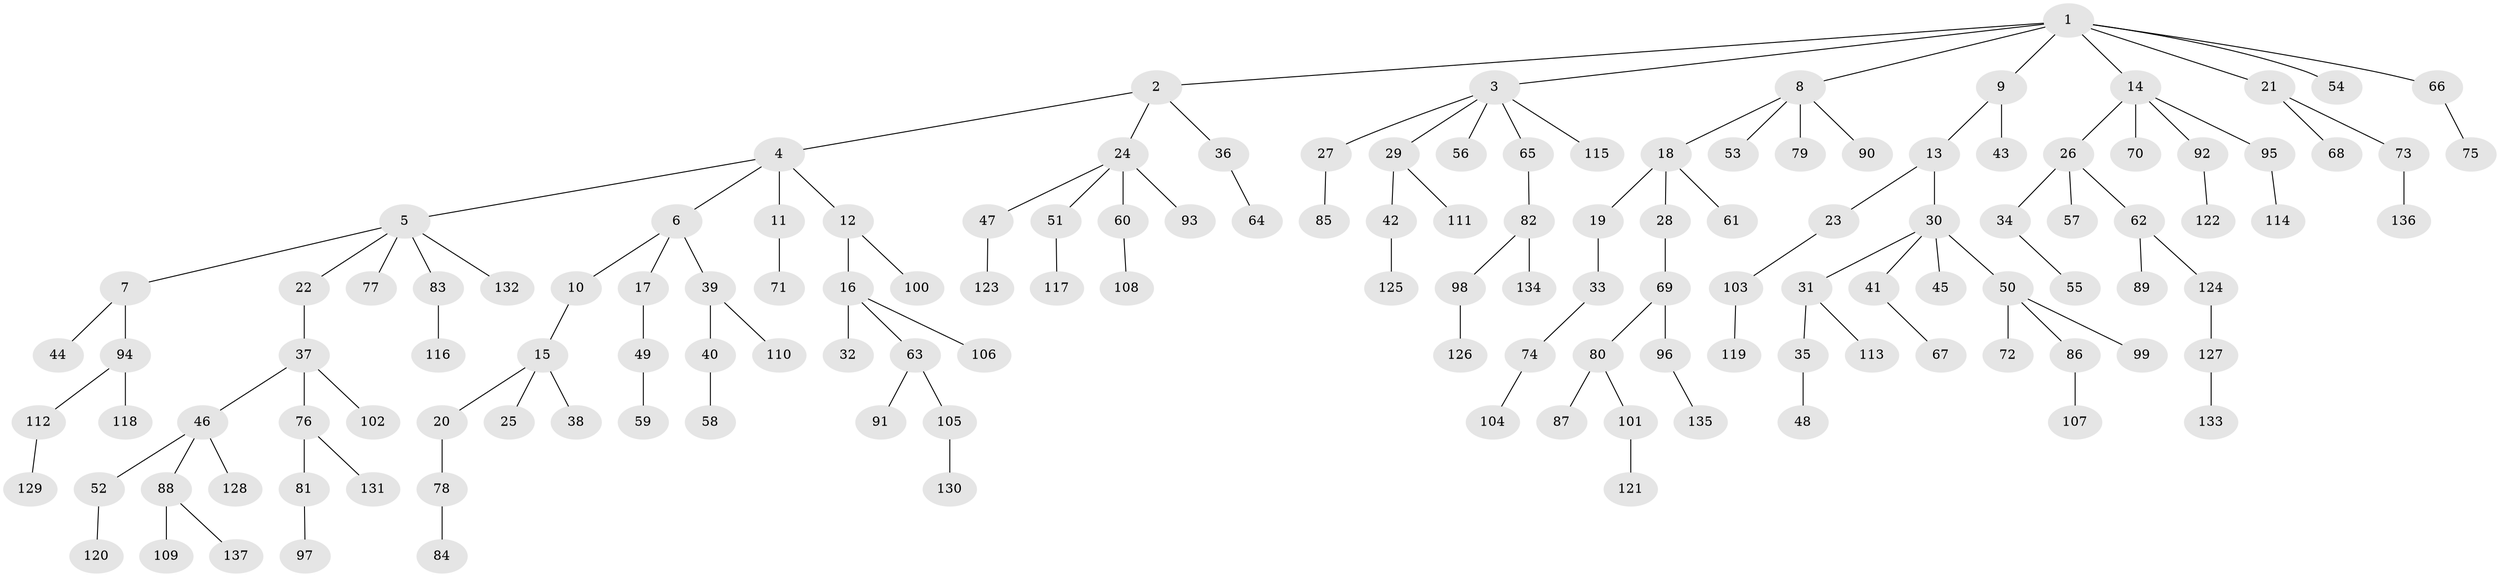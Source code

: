 // coarse degree distribution, {10: 0.01098901098901099, 5: 0.02197802197802198, 9: 0.01098901098901099, 4: 0.04395604395604396, 2: 0.21978021978021978, 1: 0.5164835164835165, 3: 0.17582417582417584}
// Generated by graph-tools (version 1.1) at 2025/42/03/06/25 10:42:03]
// undirected, 137 vertices, 136 edges
graph export_dot {
graph [start="1"]
  node [color=gray90,style=filled];
  1;
  2;
  3;
  4;
  5;
  6;
  7;
  8;
  9;
  10;
  11;
  12;
  13;
  14;
  15;
  16;
  17;
  18;
  19;
  20;
  21;
  22;
  23;
  24;
  25;
  26;
  27;
  28;
  29;
  30;
  31;
  32;
  33;
  34;
  35;
  36;
  37;
  38;
  39;
  40;
  41;
  42;
  43;
  44;
  45;
  46;
  47;
  48;
  49;
  50;
  51;
  52;
  53;
  54;
  55;
  56;
  57;
  58;
  59;
  60;
  61;
  62;
  63;
  64;
  65;
  66;
  67;
  68;
  69;
  70;
  71;
  72;
  73;
  74;
  75;
  76;
  77;
  78;
  79;
  80;
  81;
  82;
  83;
  84;
  85;
  86;
  87;
  88;
  89;
  90;
  91;
  92;
  93;
  94;
  95;
  96;
  97;
  98;
  99;
  100;
  101;
  102;
  103;
  104;
  105;
  106;
  107;
  108;
  109;
  110;
  111;
  112;
  113;
  114;
  115;
  116;
  117;
  118;
  119;
  120;
  121;
  122;
  123;
  124;
  125;
  126;
  127;
  128;
  129;
  130;
  131;
  132;
  133;
  134;
  135;
  136;
  137;
  1 -- 2;
  1 -- 3;
  1 -- 8;
  1 -- 9;
  1 -- 14;
  1 -- 21;
  1 -- 54;
  1 -- 66;
  2 -- 4;
  2 -- 24;
  2 -- 36;
  3 -- 27;
  3 -- 29;
  3 -- 56;
  3 -- 65;
  3 -- 115;
  4 -- 5;
  4 -- 6;
  4 -- 11;
  4 -- 12;
  5 -- 7;
  5 -- 22;
  5 -- 77;
  5 -- 83;
  5 -- 132;
  6 -- 10;
  6 -- 17;
  6 -- 39;
  7 -- 44;
  7 -- 94;
  8 -- 18;
  8 -- 53;
  8 -- 79;
  8 -- 90;
  9 -- 13;
  9 -- 43;
  10 -- 15;
  11 -- 71;
  12 -- 16;
  12 -- 100;
  13 -- 23;
  13 -- 30;
  14 -- 26;
  14 -- 70;
  14 -- 92;
  14 -- 95;
  15 -- 20;
  15 -- 25;
  15 -- 38;
  16 -- 32;
  16 -- 63;
  16 -- 106;
  17 -- 49;
  18 -- 19;
  18 -- 28;
  18 -- 61;
  19 -- 33;
  20 -- 78;
  21 -- 68;
  21 -- 73;
  22 -- 37;
  23 -- 103;
  24 -- 47;
  24 -- 51;
  24 -- 60;
  24 -- 93;
  26 -- 34;
  26 -- 57;
  26 -- 62;
  27 -- 85;
  28 -- 69;
  29 -- 42;
  29 -- 111;
  30 -- 31;
  30 -- 41;
  30 -- 45;
  30 -- 50;
  31 -- 35;
  31 -- 113;
  33 -- 74;
  34 -- 55;
  35 -- 48;
  36 -- 64;
  37 -- 46;
  37 -- 76;
  37 -- 102;
  39 -- 40;
  39 -- 110;
  40 -- 58;
  41 -- 67;
  42 -- 125;
  46 -- 52;
  46 -- 88;
  46 -- 128;
  47 -- 123;
  49 -- 59;
  50 -- 72;
  50 -- 86;
  50 -- 99;
  51 -- 117;
  52 -- 120;
  60 -- 108;
  62 -- 89;
  62 -- 124;
  63 -- 91;
  63 -- 105;
  65 -- 82;
  66 -- 75;
  69 -- 80;
  69 -- 96;
  73 -- 136;
  74 -- 104;
  76 -- 81;
  76 -- 131;
  78 -- 84;
  80 -- 87;
  80 -- 101;
  81 -- 97;
  82 -- 98;
  82 -- 134;
  83 -- 116;
  86 -- 107;
  88 -- 109;
  88 -- 137;
  92 -- 122;
  94 -- 112;
  94 -- 118;
  95 -- 114;
  96 -- 135;
  98 -- 126;
  101 -- 121;
  103 -- 119;
  105 -- 130;
  112 -- 129;
  124 -- 127;
  127 -- 133;
}
